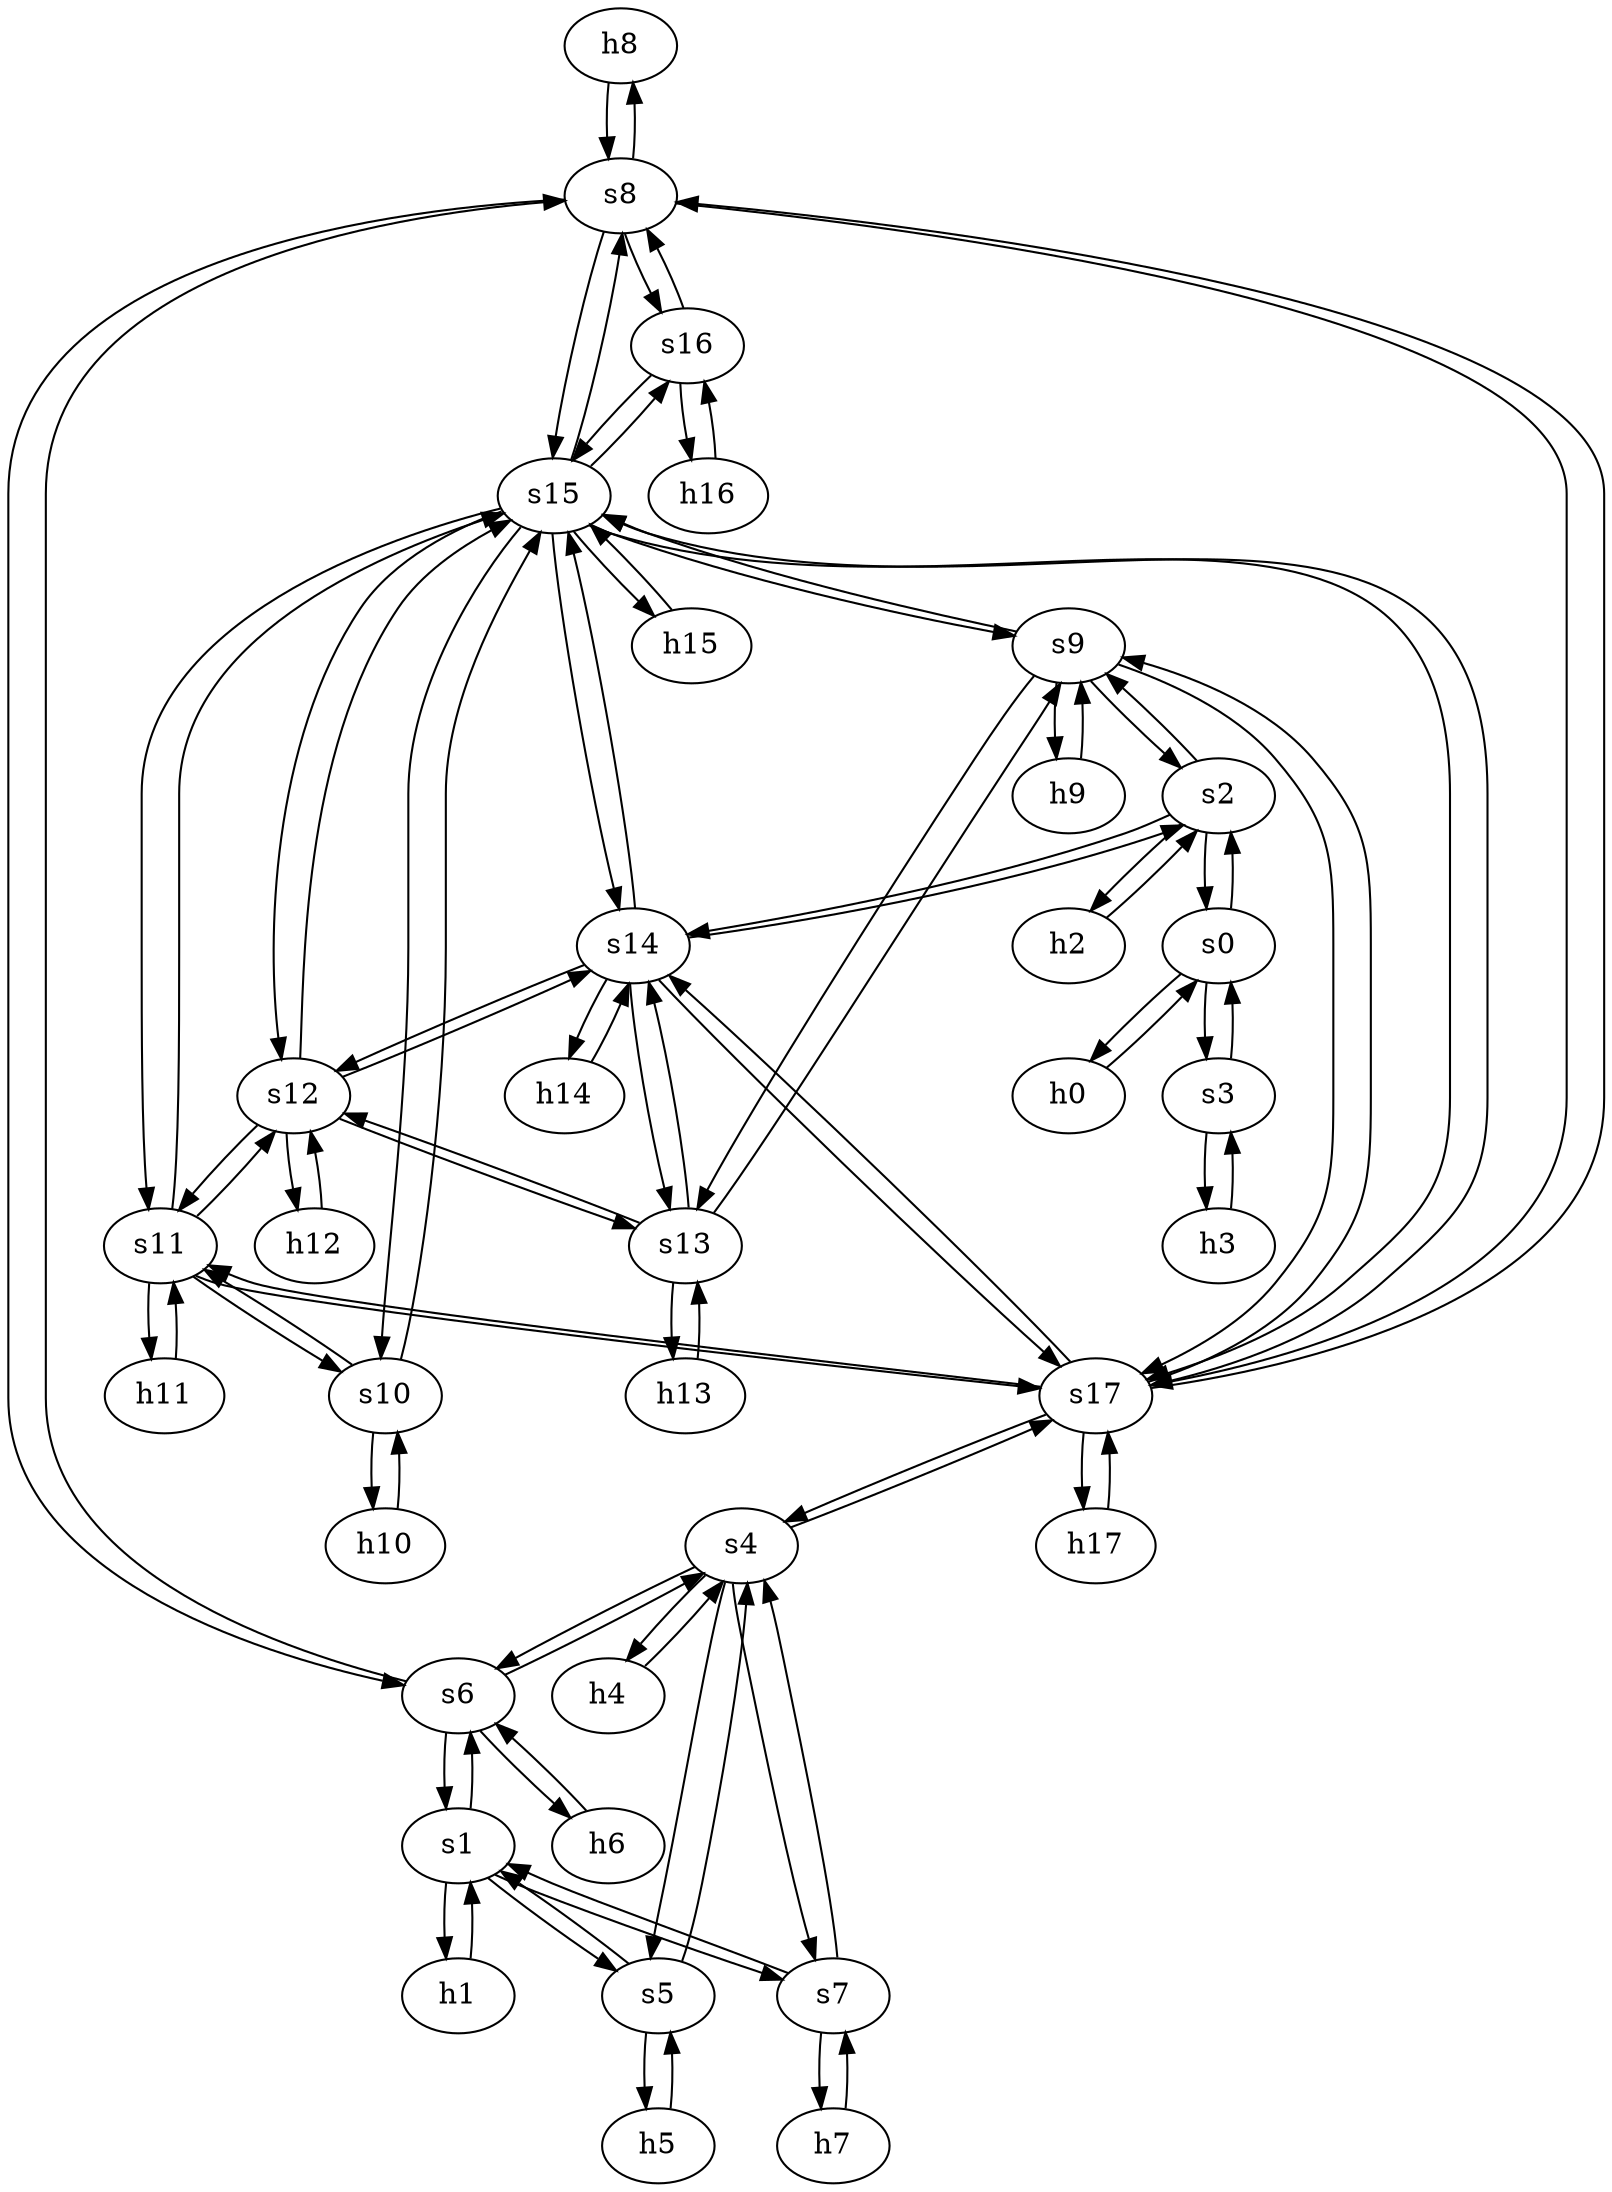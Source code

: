 strict digraph Highwinds {
	h8	 [ip="111.0.8.8",
		mac="00:00:00:00:8:8",
		type=host];
	s8	 [id=8,
		type=switch];
	h8 -> s8	 [capacity="1Gbps",
		cost=1,
		dst_port=1,
		src_port=1];
	h9	 [ip="111.0.9.9",
		mac="00:00:00:00:9:9",
		type=host];
	s9	 [id=9,
		type=switch];
	h9 -> s9	 [capacity="1Gbps",
		cost=1,
		dst_port=1,
		src_port=1];
	h2	 [ip="111.0.2.2",
		mac="00:00:00:00:2:2",
		type=host];
	s2	 [id=2,
		type=switch];
	h2 -> s2	 [capacity="1Gbps",
		cost=1,
		dst_port=1,
		src_port=1];
	h3	 [ip="111.0.3.3",
		mac="00:00:00:00:3:3",
		type=host];
	s3	 [id=3,
		type=switch];
	h3 -> s3	 [capacity="1Gbps",
		cost=1,
		dst_port=1,
		src_port=1];
	h0	 [ip="111.0.0.0",
		mac="00:00:00:00:0:0",
		type=host];
	s0	 [id=0,
		type=switch];
	h0 -> s0	 [capacity="1Gbps",
		cost=1,
		dst_port=1,
		src_port=1];
	h1	 [ip="111.0.1.1",
		mac="00:00:00:00:1:1",
		type=host];
	s1	 [id=1,
		type=switch];
	h1 -> s1	 [capacity="1Gbps",
		cost=1,
		dst_port=1,
		src_port=1];
	h6	 [ip="111.0.6.6",
		mac="00:00:00:00:6:6",
		type=host];
	s6	 [id=6,
		type=switch];
	h6 -> s6	 [capacity="1Gbps",
		cost=1,
		dst_port=1,
		src_port=1];
	h7	 [ip="111.0.7.7",
		mac="00:00:00:00:7:7",
		type=host];
	s7	 [id=7,
		type=switch];
	h7 -> s7	 [capacity="1Gbps",
		cost=1,
		dst_port=1,
		src_port=1];
	h4	 [ip="111.0.4.4",
		mac="00:00:00:00:4:4",
		type=host];
	s4	 [id=4,
		type=switch];
	h4 -> s4	 [capacity="1Gbps",
		cost=1,
		dst_port=1,
		src_port=1];
	h5	 [ip="111.0.5.5",
		mac="00:00:00:00:5:5",
		type=host];
	s5	 [id=5,
		type=switch];
	h5 -> s5	 [capacity="1Gbps",
		cost=1,
		dst_port=1,
		src_port=1];
	s9 -> h9	 [capacity="1Gbps",
		cost=1,
		dst_port=1,
		src_port=1];
	s9 -> s2	 [capacity="1Gbps",
		cost=1,
		dst_port=5,
		src_port=3];
	s15	 [id=15,
		type=switch];
	s9 -> s15	 [capacity="1Gbps",
		cost=1,
		dst_port=4,
		src_port=8];
	s17	 [id=17,
		type=switch];
	s9 -> s17	 [capacity="1Gbps",
		cost=1,
		dst_port=10,
		src_port=6];
	s13	 [id=13,
		type=switch];
	s9 -> s13	 [capacity="1Gbps",
		cost=1,
		dst_port=2,
		src_port=7];
	s16	 [id=16,
		type=switch];
	s8 -> s16	 [capacity="1Gbps",
		cost=1,
		dst_port=2,
		src_port=4];
	s8 -> h8	 [capacity="1Gbps",
		cost=1,
		dst_port=1,
		src_port=1];
	s8 -> s15	 [capacity="1Gbps",
		cost=1,
		dst_port=3,
		src_port=10];
	s8 -> s17	 [capacity="1Gbps",
		cost=1,
		dst_port=7,
		src_port=8];
	s8 -> s6	 [capacity="1Gbps",
		cost=1,
		dst_port=7,
		src_port=3];
	s3 -> s0	 [capacity="1Gbps",
		cost=1,
		dst_port=4,
		src_port=2];
	s3 -> h3	 [capacity="1Gbps",
		cost=1,
		dst_port=1,
		src_port=1];
	s14	 [id=14,
		type=switch];
	s2 -> s14	 [capacity="1Gbps",
		cost=1,
		dst_port=2,
		src_port=6];
	s2 -> s0	 [capacity="1Gbps",
		cost=1,
		dst_port=3,
		src_port=3];
	s2 -> h2	 [capacity="1Gbps",
		cost=1,
		dst_port=1,
		src_port=1];
	s2 -> s9	 [capacity="1Gbps",
		cost=1,
		dst_port=3,
		src_port=5];
	s1 -> h1	 [capacity="1Gbps",
		cost=1,
		dst_port=1,
		src_port=1];
	s1 -> s5	 [capacity="1Gbps",
		cost=1,
		dst_port=2,
		src_port=2];
	s1 -> s7	 [capacity="1Gbps",
		cost=1,
		dst_port=2,
		src_port=4];
	s1 -> s6	 [capacity="1Gbps",
		cost=1,
		dst_port=2,
		src_port=3];
	s0 -> s3	 [capacity="1Gbps",
		cost=1,
		dst_port=2,
		src_port=4];
	s0 -> s2	 [capacity="1Gbps",
		cost=1,
		dst_port=3,
		src_port=3];
	s0 -> h0	 [capacity="1Gbps",
		cost=1,
		dst_port=1,
		src_port=1];
	s7 -> s1	 [capacity="1Gbps",
		cost=1,
		dst_port=4,
		src_port=2];
	s7 -> h7	 [capacity="1Gbps",
		cost=1,
		dst_port=1,
		src_port=1];
	s7 -> s4	 [capacity="1Gbps",
		cost=1,
		dst_port=10,
		src_port=3];
	s6 -> s1	 [capacity="1Gbps",
		cost=1,
		dst_port=3,
		src_port=2];
	s6 -> s4	 [capacity="1Gbps",
		cost=1,
		dst_port=9,
		src_port=5];
	s6 -> s8	 [capacity="1Gbps",
		cost=1,
		dst_port=3,
		src_port=7];
	s6 -> h6	 [capacity="1Gbps",
		cost=1,
		dst_port=1,
		src_port=1];
	s5 -> s1	 [capacity="1Gbps",
		cost=1,
		dst_port=2,
		src_port=2];
	s5 -> s4	 [capacity="1Gbps",
		cost=1,
		dst_port=6,
		src_port=5];
	s5 -> h5	 [capacity="1Gbps",
		cost=1,
		dst_port=1,
		src_port=1];
	s4 -> s5	 [capacity="1Gbps",
		cost=1,
		dst_port=5,
		src_port=6];
	s4 -> s17	 [capacity="1Gbps",
		cost=1,
		dst_port=3,
		src_port=3];
	s4 -> s7	 [capacity="1Gbps",
		cost=1,
		dst_port=3,
		src_port=10];
	s4 -> h4	 [capacity="1Gbps",
		cost=1,
		dst_port=1,
		src_port=1];
	s4 -> s6	 [capacity="1Gbps",
		cost=1,
		dst_port=5,
		src_port=9];
	s13 -> s14	 [capacity="1Gbps",
		cost=1,
		dst_port=5,
		src_port=7];
	h13	 [ip="111.0.13.13",
		mac="00:00:00:00:13:13",
		type=host];
	s13 -> h13	 [capacity="1Gbps",
		cost=1,
		dst_port=1,
		src_port=1];
	s12	 [id=12,
		type=switch];
	s13 -> s12	 [capacity="1Gbps",
		cost=1,
		dst_port=7,
		src_port=5];
	s13 -> s9	 [capacity="1Gbps",
		cost=1,
		dst_port=7,
		src_port=2];
	s12 -> s14	 [capacity="1Gbps",
		cost=1,
		dst_port=3,
		src_port=8];
	s11	 [id=11,
		type=switch];
	s12 -> s11	 [capacity="1Gbps",
		cost=1,
		dst_port=6,
		src_port=4];
	h12	 [ip="111.0.12.12",
		mac="00:00:00:00:12:12",
		type=host];
	s12 -> h12	 [capacity="1Gbps",
		cost=1,
		dst_port=1,
		src_port=1];
	s12 -> s15	 [capacity="1Gbps",
		cost=1,
		dst_port=8,
		src_port=9];
	s12 -> s13	 [capacity="1Gbps",
		cost=1,
		dst_port=5,
		src_port=7];
	s10	 [id=10,
		type=switch];
	s11 -> s10	 [capacity="1Gbps",
		cost=1,
		dst_port=2,
		src_port=2];
	h11	 [ip="111.0.11.11",
		mac="00:00:00:00:11:11",
		type=host];
	s11 -> h11	 [capacity="1Gbps",
		cost=1,
		dst_port=1,
		src_port=1];
	s11 -> s15	 [capacity="1Gbps",
		cost=1,
		dst_port=7,
		src_port=8];
	s11 -> s17	 [capacity="1Gbps",
		cost=1,
		dst_port=11,
		src_port=3];
	s11 -> s12	 [capacity="1Gbps",
		cost=1,
		dst_port=4,
		src_port=6];
	s10 -> s11	 [capacity="1Gbps",
		cost=1,
		dst_port=2,
		src_port=2];
	s10 -> s15	 [capacity="1Gbps",
		cost=1,
		dst_port=5,
		src_port=3];
	h10	 [ip="111.0.10.10",
		mac="00:00:00:00:10:10",
		type=host];
	s10 -> h10	 [capacity="1Gbps",
		cost=1,
		dst_port=1,
		src_port=1];
	s17 -> s14	 [capacity="1Gbps",
		cost=1,
		dst_port=7,
		src_port=13];
	s17 -> s11	 [capacity="1Gbps",
		cost=1,
		dst_port=3,
		src_port=11];
	h17	 [ip="111.0.17.17",
		mac="00:00:00:00:17:17",
		type=host];
	s17 -> h17	 [capacity="1Gbps",
		cost=1,
		dst_port=1,
		src_port=1];
	s17 -> s4	 [capacity="1Gbps",
		cost=1,
		dst_port=3,
		src_port=3];
	s17 -> s15	 [capacity="1Gbps",
		cost=1,
		dst_port=12,
		src_port=15];
	s17 -> s8	 [capacity="1Gbps",
		cost=1,
		dst_port=8,
		src_port=7];
	s17 -> s9	 [capacity="1Gbps",
		cost=1,
		dst_port=6,
		src_port=10];
	h16	 [ip="111.0.16.16",
		mac="00:00:00:00:16:16",
		type=host];
	s16 -> h16	 [capacity="1Gbps",
		cost=1,
		dst_port=1,
		src_port=1];
	s16 -> s15	 [capacity="1Gbps",
		cost=1,
		dst_port=10,
		src_port=3];
	s16 -> s8	 [capacity="1Gbps",
		cost=1,
		dst_port=4,
		src_port=2];
	s15 -> s10	 [capacity="1Gbps",
		cost=1,
		dst_port=3,
		src_port=5];
	s15 -> s14	 [capacity="1Gbps",
		cost=1,
		dst_port=8,
		src_port=9];
	s15 -> s16	 [capacity="1Gbps",
		cost=1,
		dst_port=3,
		src_port=10];
	s15 -> s11	 [capacity="1Gbps",
		cost=1,
		dst_port=8,
		src_port=7];
	h15	 [ip="111.0.15.15",
		mac="00:00:00:00:15:15",
		type=host];
	s15 -> h15	 [capacity="1Gbps",
		cost=1,
		dst_port=1,
		src_port=1];
	s15 -> s17	 [capacity="1Gbps",
		cost=1,
		dst_port=15,
		src_port=12];
	s15 -> s8	 [capacity="1Gbps",
		cost=1,
		dst_port=10,
		src_port=3];
	s15 -> s12	 [capacity="1Gbps",
		cost=1,
		dst_port=9,
		src_port=8];
	s15 -> s9	 [capacity="1Gbps",
		cost=1,
		dst_port=8,
		src_port=4];
	s14 -> s2	 [capacity="1Gbps",
		cost=1,
		dst_port=6,
		src_port=2];
	h14	 [ip="111.0.14.14",
		mac="00:00:00:00:14:14",
		type=host];
	s14 -> h14	 [capacity="1Gbps",
		cost=1,
		dst_port=1,
		src_port=1];
	s14 -> s15	 [capacity="1Gbps",
		cost=1,
		dst_port=9,
		src_port=8];
	s14 -> s17	 [capacity="1Gbps",
		cost=1,
		dst_port=13,
		src_port=7];
	s14 -> s13	 [capacity="1Gbps",
		cost=1,
		dst_port=7,
		src_port=5];
	s14 -> s12	 [capacity="1Gbps",
		cost=1,
		dst_port=8,
		src_port=3];
	h10 -> s10	 [capacity="1Gbps",
		cost=1,
		dst_port=1,
		src_port=1];
	h11 -> s11	 [capacity="1Gbps",
		cost=1,
		dst_port=1,
		src_port=1];
	h12 -> s12	 [capacity="1Gbps",
		cost=1,
		dst_port=1,
		src_port=1];
	h13 -> s13	 [capacity="1Gbps",
		cost=1,
		dst_port=1,
		src_port=1];
	h14 -> s14	 [capacity="1Gbps",
		cost=1,
		dst_port=1,
		src_port=1];
	h15 -> s15	 [capacity="1Gbps",
		cost=1,
		dst_port=1,
		src_port=1];
	h16 -> s16	 [capacity="1Gbps",
		cost=1,
		dst_port=1,
		src_port=1];
	h17 -> s17	 [capacity="1Gbps",
		cost=1,
		dst_port=1,
		src_port=1];
}
